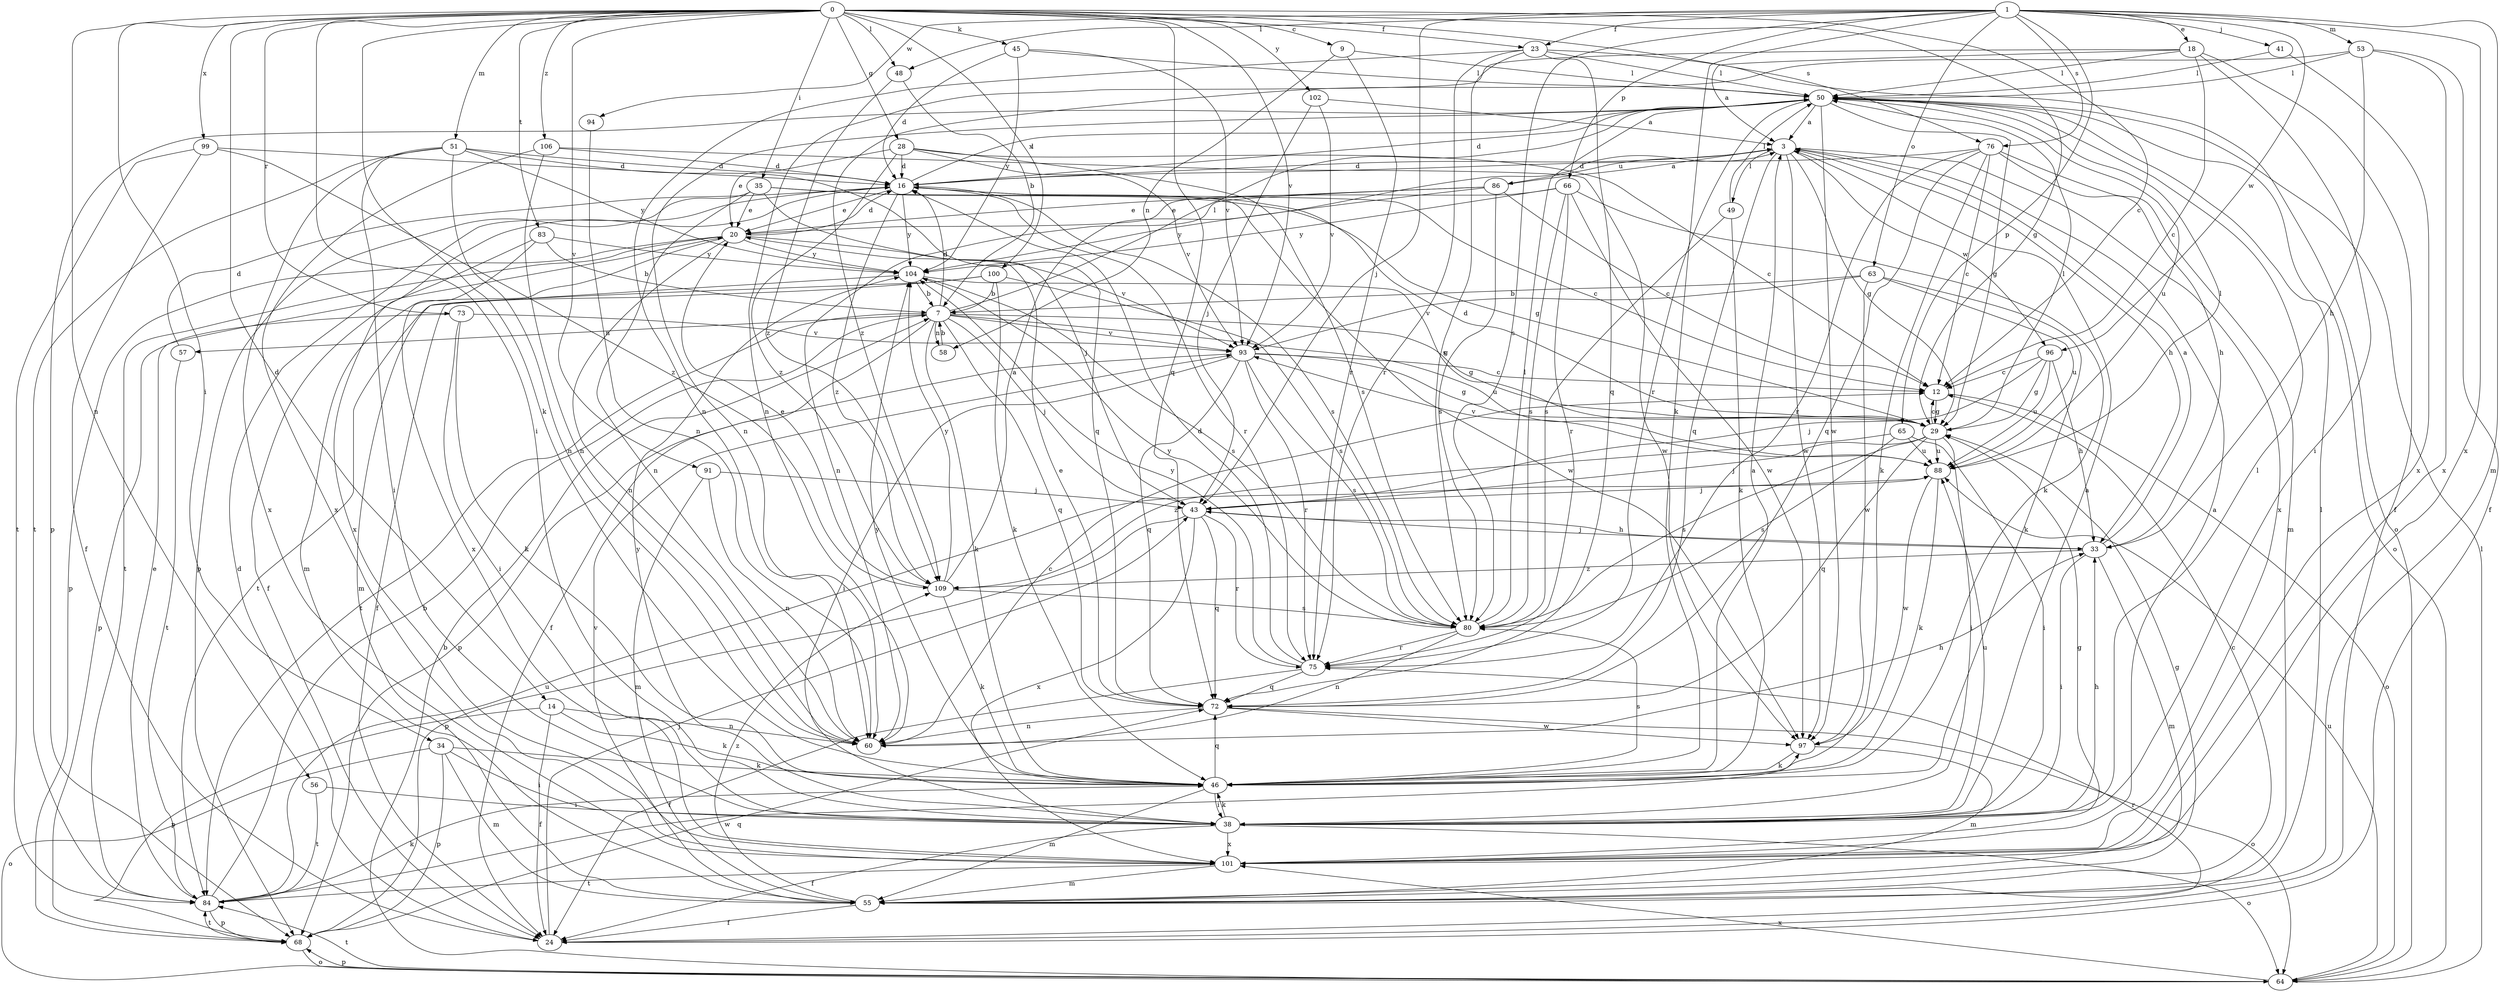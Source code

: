 strict digraph  {
0;
1;
3;
7;
9;
12;
14;
16;
18;
20;
23;
24;
28;
29;
33;
34;
35;
38;
41;
43;
45;
46;
48;
49;
50;
51;
53;
55;
56;
57;
58;
60;
63;
64;
65;
66;
68;
72;
73;
75;
76;
80;
83;
84;
86;
88;
91;
93;
94;
96;
97;
99;
100;
101;
102;
104;
106;
109;
0 -> 9  [label=c];
0 -> 12  [label=c];
0 -> 14  [label=d];
0 -> 23  [label=f];
0 -> 28  [label=g];
0 -> 29  [label=g];
0 -> 34  [label=i];
0 -> 35  [label=i];
0 -> 38  [label=i];
0 -> 45  [label=k];
0 -> 46  [label=k];
0 -> 48  [label=l];
0 -> 51  [label=m];
0 -> 56  [label=n];
0 -> 72  [label=q];
0 -> 73  [label=r];
0 -> 76  [label=s];
0 -> 83  [label=t];
0 -> 91  [label=v];
0 -> 93  [label=v];
0 -> 99  [label=x];
0 -> 100  [label=x];
0 -> 102  [label=y];
0 -> 106  [label=z];
1 -> 18  [label=e];
1 -> 23  [label=f];
1 -> 41  [label=j];
1 -> 43  [label=j];
1 -> 46  [label=k];
1 -> 48  [label=l];
1 -> 53  [label=m];
1 -> 55  [label=m];
1 -> 63  [label=o];
1 -> 65  [label=p];
1 -> 66  [label=p];
1 -> 76  [label=s];
1 -> 80  [label=s];
1 -> 94  [label=w];
1 -> 96  [label=w];
1 -> 101  [label=x];
3 -> 16  [label=d];
3 -> 29  [label=g];
3 -> 33  [label=h];
3 -> 49  [label=l];
3 -> 72  [label=q];
3 -> 86  [label=u];
3 -> 96  [label=w];
3 -> 97  [label=w];
3 -> 101  [label=x];
7 -> 16  [label=d];
7 -> 24  [label=f];
7 -> 29  [label=g];
7 -> 43  [label=j];
7 -> 46  [label=k];
7 -> 50  [label=l];
7 -> 57  [label=n];
7 -> 58  [label=n];
7 -> 72  [label=q];
7 -> 84  [label=t];
7 -> 88  [label=u];
7 -> 93  [label=v];
9 -> 50  [label=l];
9 -> 58  [label=n];
9 -> 75  [label=r];
12 -> 29  [label=g];
12 -> 64  [label=o];
14 -> 24  [label=f];
14 -> 46  [label=k];
14 -> 60  [label=n];
14 -> 68  [label=p];
16 -> 20  [label=e];
16 -> 50  [label=l];
16 -> 75  [label=r];
16 -> 80  [label=s];
16 -> 97  [label=w];
16 -> 101  [label=x];
16 -> 104  [label=y];
16 -> 109  [label=z];
18 -> 3  [label=a];
18 -> 12  [label=c];
18 -> 24  [label=f];
18 -> 38  [label=i];
18 -> 50  [label=l];
18 -> 60  [label=n];
20 -> 16  [label=d];
20 -> 60  [label=n];
20 -> 68  [label=p];
20 -> 84  [label=t];
20 -> 93  [label=v];
20 -> 101  [label=x];
20 -> 104  [label=y];
23 -> 50  [label=l];
23 -> 60  [label=n];
23 -> 64  [label=o];
23 -> 72  [label=q];
23 -> 75  [label=r];
23 -> 80  [label=s];
24 -> 16  [label=d];
24 -> 43  [label=j];
24 -> 75  [label=r];
28 -> 12  [label=c];
28 -> 16  [label=d];
28 -> 20  [label=e];
28 -> 80  [label=s];
28 -> 93  [label=v];
28 -> 109  [label=z];
29 -> 12  [label=c];
29 -> 16  [label=d];
29 -> 38  [label=i];
29 -> 43  [label=j];
29 -> 50  [label=l];
29 -> 72  [label=q];
29 -> 80  [label=s];
29 -> 88  [label=u];
33 -> 3  [label=a];
33 -> 38  [label=i];
33 -> 43  [label=j];
33 -> 55  [label=m];
33 -> 109  [label=z];
34 -> 38  [label=i];
34 -> 46  [label=k];
34 -> 55  [label=m];
34 -> 64  [label=o];
34 -> 68  [label=p];
35 -> 12  [label=c];
35 -> 20  [label=e];
35 -> 29  [label=g];
35 -> 43  [label=j];
35 -> 60  [label=n];
35 -> 68  [label=p];
38 -> 3  [label=a];
38 -> 24  [label=f];
38 -> 33  [label=h];
38 -> 46  [label=k];
38 -> 50  [label=l];
38 -> 64  [label=o];
38 -> 88  [label=u];
38 -> 101  [label=x];
38 -> 104  [label=y];
41 -> 50  [label=l];
41 -> 101  [label=x];
43 -> 33  [label=h];
43 -> 68  [label=p];
43 -> 72  [label=q];
43 -> 75  [label=r];
43 -> 101  [label=x];
45 -> 16  [label=d];
45 -> 50  [label=l];
45 -> 93  [label=v];
45 -> 104  [label=y];
46 -> 3  [label=a];
46 -> 38  [label=i];
46 -> 55  [label=m];
46 -> 72  [label=q];
46 -> 80  [label=s];
46 -> 104  [label=y];
48 -> 7  [label=b];
48 -> 109  [label=z];
49 -> 46  [label=k];
49 -> 50  [label=l];
49 -> 80  [label=s];
50 -> 3  [label=a];
50 -> 16  [label=d];
50 -> 29  [label=g];
50 -> 60  [label=n];
50 -> 64  [label=o];
50 -> 68  [label=p];
50 -> 75  [label=r];
50 -> 88  [label=u];
50 -> 97  [label=w];
51 -> 16  [label=d];
51 -> 38  [label=i];
51 -> 60  [label=n];
51 -> 72  [label=q];
51 -> 84  [label=t];
51 -> 101  [label=x];
51 -> 104  [label=y];
53 -> 24  [label=f];
53 -> 33  [label=h];
53 -> 50  [label=l];
53 -> 101  [label=x];
53 -> 109  [label=z];
55 -> 12  [label=c];
55 -> 24  [label=f];
55 -> 29  [label=g];
55 -> 50  [label=l];
55 -> 93  [label=v];
55 -> 109  [label=z];
56 -> 38  [label=i];
56 -> 84  [label=t];
57 -> 16  [label=d];
57 -> 84  [label=t];
58 -> 7  [label=b];
60 -> 12  [label=c];
60 -> 33  [label=h];
63 -> 7  [label=b];
63 -> 46  [label=k];
63 -> 88  [label=u];
63 -> 93  [label=v];
63 -> 97  [label=w];
64 -> 7  [label=b];
64 -> 50  [label=l];
64 -> 68  [label=p];
64 -> 84  [label=t];
64 -> 88  [label=u];
64 -> 101  [label=x];
65 -> 38  [label=i];
65 -> 80  [label=s];
65 -> 88  [label=u];
65 -> 109  [label=z];
66 -> 20  [label=e];
66 -> 46  [label=k];
66 -> 75  [label=r];
66 -> 80  [label=s];
66 -> 97  [label=w];
66 -> 104  [label=y];
68 -> 64  [label=o];
68 -> 72  [label=q];
68 -> 84  [label=t];
72 -> 20  [label=e];
72 -> 60  [label=n];
72 -> 64  [label=o];
72 -> 97  [label=w];
73 -> 38  [label=i];
73 -> 46  [label=k];
73 -> 68  [label=p];
73 -> 93  [label=v];
75 -> 16  [label=d];
75 -> 24  [label=f];
75 -> 72  [label=q];
75 -> 104  [label=y];
76 -> 12  [label=c];
76 -> 16  [label=d];
76 -> 33  [label=h];
76 -> 46  [label=k];
76 -> 55  [label=m];
76 -> 72  [label=q];
76 -> 75  [label=r];
80 -> 50  [label=l];
80 -> 60  [label=n];
80 -> 75  [label=r];
80 -> 104  [label=y];
83 -> 7  [label=b];
83 -> 24  [label=f];
83 -> 55  [label=m];
83 -> 104  [label=y];
84 -> 7  [label=b];
84 -> 20  [label=e];
84 -> 46  [label=k];
84 -> 68  [label=p];
84 -> 88  [label=u];
84 -> 97  [label=w];
86 -> 3  [label=a];
86 -> 12  [label=c];
86 -> 20  [label=e];
86 -> 60  [label=n];
86 -> 80  [label=s];
86 -> 104  [label=y];
88 -> 43  [label=j];
88 -> 46  [label=k];
88 -> 50  [label=l];
88 -> 93  [label=v];
88 -> 97  [label=w];
91 -> 43  [label=j];
91 -> 55  [label=m];
91 -> 60  [label=n];
93 -> 12  [label=c];
93 -> 29  [label=g];
93 -> 38  [label=i];
93 -> 68  [label=p];
93 -> 72  [label=q];
93 -> 75  [label=r];
93 -> 80  [label=s];
94 -> 60  [label=n];
96 -> 12  [label=c];
96 -> 29  [label=g];
96 -> 33  [label=h];
96 -> 43  [label=j];
96 -> 88  [label=u];
97 -> 46  [label=k];
97 -> 55  [label=m];
99 -> 16  [label=d];
99 -> 24  [label=f];
99 -> 84  [label=t];
99 -> 109  [label=z];
100 -> 7  [label=b];
100 -> 24  [label=f];
100 -> 46  [label=k];
100 -> 80  [label=s];
100 -> 84  [label=t];
101 -> 3  [label=a];
101 -> 29  [label=g];
101 -> 55  [label=m];
101 -> 84  [label=t];
102 -> 3  [label=a];
102 -> 43  [label=j];
102 -> 93  [label=v];
104 -> 7  [label=b];
104 -> 29  [label=g];
104 -> 55  [label=m];
104 -> 80  [label=s];
106 -> 16  [label=d];
106 -> 60  [label=n];
106 -> 97  [label=w];
106 -> 101  [label=x];
109 -> 3  [label=a];
109 -> 20  [label=e];
109 -> 46  [label=k];
109 -> 80  [label=s];
109 -> 104  [label=y];
}
